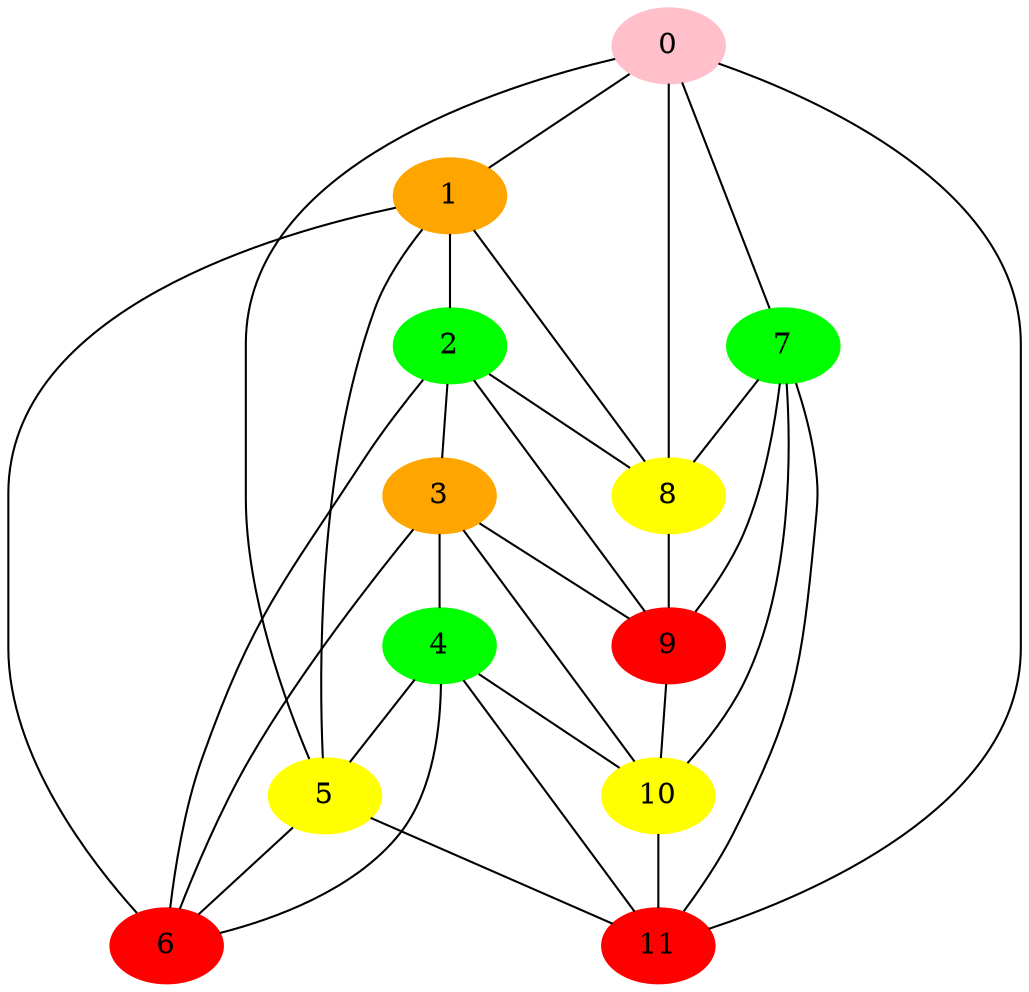graph G{
0 [color=pink,style=filled]
1 [color=orange,style=filled]
2 [color=green,style=filled]
3 [color=orange,style=filled]
4 [color=green,style=filled]
5 [color=yellow,style=filled]
6 [color=red,style=filled]
7 [color=green,style=filled]
8 [color=yellow,style=filled]
9 [color=red,style=filled]
10 [color=yellow,style=filled]
11 [color=red,style=filled]
0--1;
0--5;
0--7;
0--8;
0--11;
1--2;
1--5;
1--6;
1--8;
2--3;
2--6;
2--8;
2--9;
3--4;
3--6;
3--9;
3--10;
4--5;
4--6;
4--10;
4--11;
5--6;
5--11;
7--8;
7--9;
7--10;
7--11;
8--9;
9--10;
10--11;
}